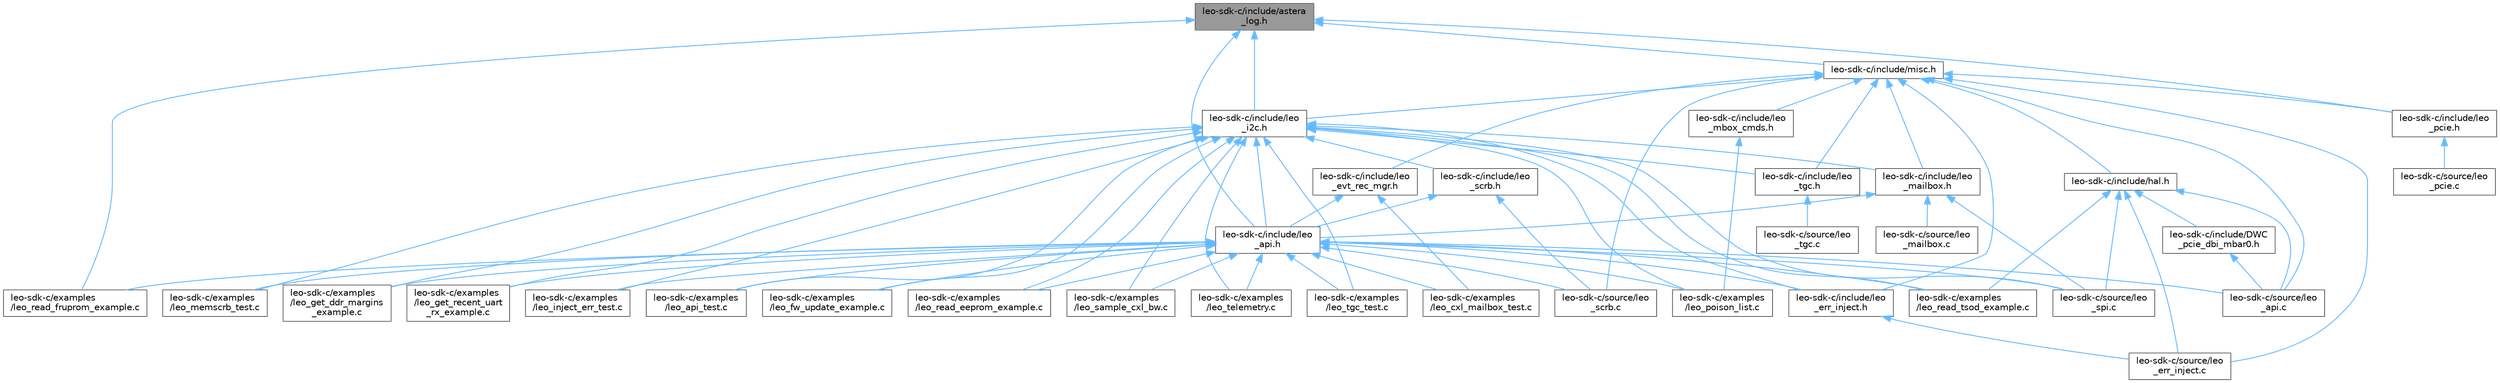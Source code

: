 digraph "leo-sdk-c/include/astera_log.h"
{
 // LATEX_PDF_SIZE
  bgcolor="transparent";
  edge [fontname=Helvetica,fontsize=10,labelfontname=Helvetica,labelfontsize=10];
  node [fontname=Helvetica,fontsize=10,shape=box,height=0.2,width=0.4];
  Node1 [label="leo-sdk-c/include/astera\l_log.h",height=0.2,width=0.4,color="gray40", fillcolor="grey60", style="filled", fontcolor="black",tooltip="Logging module for Leo."];
  Node1 -> Node2 [dir="back",color="steelblue1",style="solid"];
  Node2 [label="leo-sdk-c/examples\l/leo_read_fruprom_example.c",height=0.2,width=0.4,color="grey40", fillcolor="white", style="filled",URL="$leo__read__fruprom__example_8c.html",tooltip="api test demonstrates reading Leo FRUPROM This is recommended for:"];
  Node1 -> Node3 [dir="back",color="steelblue1",style="solid"];
  Node3 [label="leo-sdk-c/include/leo\l_api.h",height=0.2,width=0.4,color="grey40", fillcolor="white", style="filled",URL="$leo__api_8h.html",tooltip="Definition of public functions for the SDK."];
  Node3 -> Node4 [dir="back",color="steelblue1",style="solid"];
  Node4 [label="leo-sdk-c/examples\l/leo_api_test.c",height=0.2,width=0.4,color="grey40", fillcolor="white", style="filled",URL="$leo__api__test_8c.html",tooltip="api test demonstrates usage of Leo SDK API calls. This is recommended for:"];
  Node3 -> Node5 [dir="back",color="steelblue1",style="solid"];
  Node5 [label="leo-sdk-c/examples\l/leo_cxl_mailbox_test.c",height=0.2,width=0.4,color="grey40", fillcolor="white", style="filled",URL="$leo__cxl__mailbox__test_8c.html",tooltip="api test demonstrates leo CXL mailbox features. This is recommended for:"];
  Node3 -> Node6 [dir="back",color="steelblue1",style="solid"];
  Node6 [label="leo-sdk-c/examples\l/leo_fw_update_example.c",height=0.2,width=0.4,color="grey40", fillcolor="white", style="filled",URL="$leo__fw__update__example_8c.html",tooltip="Example application to perform firmware update in Leo Tunnel Mode. This is recommended for:"];
  Node3 -> Node7 [dir="back",color="steelblue1",style="solid"];
  Node7 [label="leo-sdk-c/examples\l/leo_get_ddr_margins\l_example.c",height=0.2,width=0.4,color="grey40", fillcolor="white", style="filled",URL="$leo__get__ddr__margins__example_8c.html",tooltip="api test demonstrates usage of Leo SDK API calls. This is recommended for:"];
  Node3 -> Node8 [dir="back",color="steelblue1",style="solid"];
  Node8 [label="leo-sdk-c/examples\l/leo_get_recent_uart\l_rx_example.c",height=0.2,width=0.4,color="grey40", fillcolor="white", style="filled",URL="$leo__get__recent__uart__rx__example_8c.html",tooltip="demonstrate use of leoReadEepromWord api"];
  Node3 -> Node9 [dir="back",color="steelblue1",style="solid"];
  Node9 [label="leo-sdk-c/examples\l/leo_inject_err_test.c",height=0.2,width=0.4,color="grey40", fillcolor="white", style="filled",URL="$leo__inject__err__test_8c.html",tooltip="api test demonstrates usage of Leo SDK Inject Error API calls. This is recommended for:"];
  Node3 -> Node10 [dir="back",color="steelblue1",style="solid"];
  Node10 [label="leo-sdk-c/examples\l/leo_memscrb_test.c",height=0.2,width=0.4,color="grey40", fillcolor="white", style="filled",URL="$leo__memscrb__test_8c.html",tooltip="api test demonstrates usage of Leo SDK API calls related to memory scrubbing."];
  Node3 -> Node11 [dir="back",color="steelblue1",style="solid"];
  Node11 [label="leo-sdk-c/examples\l/leo_poison_list.c",height=0.2,width=0.4,color="grey40", fillcolor="white", style="filled",URL="$leo__poison__list_8c.html",tooltip="reference demonstrates usage of mailbox commands inject, clear and get poison. This is recommended fo..."];
  Node3 -> Node12 [dir="back",color="steelblue1",style="solid"];
  Node12 [label="leo-sdk-c/examples\l/leo_read_eeprom_example.c",height=0.2,width=0.4,color="grey40", fillcolor="white", style="filled",URL="$leo__read__eeprom__example_8c.html",tooltip="demonstrate use of leoReadEepromWord api"];
  Node3 -> Node2 [dir="back",color="steelblue1",style="solid"];
  Node3 -> Node13 [dir="back",color="steelblue1",style="solid"];
  Node13 [label="leo-sdk-c/examples\l/leo_read_tsod_example.c",height=0.2,width=0.4,color="grey40", fillcolor="white", style="filled",URL="$leo__read__tsod__example_8c.html",tooltip="Read DIMM TSOD data."];
  Node3 -> Node14 [dir="back",color="steelblue1",style="solid"];
  Node14 [label="leo-sdk-c/examples\l/leo_sample_cxl_bw.c",height=0.2,width=0.4,color="grey40", fillcolor="white", style="filled",URL="$leo__sample__cxl__bw_8c.html",tooltip="check the bandwidth of CXL link"];
  Node3 -> Node15 [dir="back",color="steelblue1",style="solid"];
  Node15 [label="leo-sdk-c/examples\l/leo_telemetry.c",height=0.2,width=0.4,color="grey40", fillcolor="white", style="filled",URL="$leo__telemetry_8c.html",tooltip="reference/example to gather DDR and CXL telemetry from a Leo Device"];
  Node3 -> Node16 [dir="back",color="steelblue1",style="solid"];
  Node16 [label="leo-sdk-c/examples\l/leo_tgc_test.c",height=0.2,width=0.4,color="grey40", fillcolor="white", style="filled",URL="$leo__tgc__test_8c.html",tooltip="api test demonstrates usage of Leo SDK TGC test API calls. This is recommended for:"];
  Node3 -> Node17 [dir="back",color="steelblue1",style="solid"];
  Node17 [label="leo-sdk-c/include/leo\l_err_inject.h",height=0.2,width=0.4,color="grey40", fillcolor="white", style="filled",URL="$leo__err__inject_8h.html",tooltip="Definitions related to error inject data structure and functions."];
  Node17 -> Node18 [dir="back",color="steelblue1",style="solid"];
  Node18 [label="leo-sdk-c/source/leo\l_err_inject.c",height=0.2,width=0.4,color="grey40", fillcolor="white", style="filled",URL="$leo__err__inject_8c.html",tooltip="Implementation of public functions for the SDK err inject interface."];
  Node3 -> Node19 [dir="back",color="steelblue1",style="solid"];
  Node19 [label="leo-sdk-c/source/leo\l_api.c",height=0.2,width=0.4,color="grey40", fillcolor="white", style="filled",URL="$leo__api_8c.html",tooltip="Implementation of public functions for the SDK."];
  Node3 -> Node20 [dir="back",color="steelblue1",style="solid"];
  Node20 [label="leo-sdk-c/source/leo\l_scrb.c",height=0.2,width=0.4,color="grey40", fillcolor="white", style="filled",URL="$leo__scrb_8c.html",tooltip="Implementation of Leo memory scrubbing APIs."];
  Node3 -> Node21 [dir="back",color="steelblue1",style="solid"];
  Node21 [label="leo-sdk-c/source/leo\l_spi.c",height=0.2,width=0.4,color="grey40", fillcolor="white", style="filled",URL="$leo__spi_8c.html",tooltip="Implementation of public functions for the SDK SPI interface."];
  Node1 -> Node22 [dir="back",color="steelblue1",style="solid"];
  Node22 [label="leo-sdk-c/include/leo\l_i2c.h",height=0.2,width=0.4,color="grey40", fillcolor="white", style="filled",URL="$leo__i2c_8h.html",tooltip="Definition of I2C/SMBus types for the SDK."];
  Node22 -> Node4 [dir="back",color="steelblue1",style="solid"];
  Node22 -> Node6 [dir="back",color="steelblue1",style="solid"];
  Node22 -> Node7 [dir="back",color="steelblue1",style="solid"];
  Node22 -> Node8 [dir="back",color="steelblue1",style="solid"];
  Node22 -> Node9 [dir="back",color="steelblue1",style="solid"];
  Node22 -> Node10 [dir="back",color="steelblue1",style="solid"];
  Node22 -> Node11 [dir="back",color="steelblue1",style="solid"];
  Node22 -> Node12 [dir="back",color="steelblue1",style="solid"];
  Node22 -> Node13 [dir="back",color="steelblue1",style="solid"];
  Node22 -> Node14 [dir="back",color="steelblue1",style="solid"];
  Node22 -> Node15 [dir="back",color="steelblue1",style="solid"];
  Node22 -> Node16 [dir="back",color="steelblue1",style="solid"];
  Node22 -> Node3 [dir="back",color="steelblue1",style="solid"];
  Node22 -> Node17 [dir="back",color="steelblue1",style="solid"];
  Node22 -> Node23 [dir="back",color="steelblue1",style="solid"];
  Node23 [label="leo-sdk-c/include/leo\l_mailbox.h",height=0.2,width=0.4,color="grey40", fillcolor="white", style="filled",URL="$leo__mailbox_8h.html",tooltip="Definition of enums and structs used by the mailbox."];
  Node23 -> Node3 [dir="back",color="steelblue1",style="solid"];
  Node23 -> Node24 [dir="back",color="steelblue1",style="solid"];
  Node24 [label="leo-sdk-c/source/leo\l_mailbox.c",height=0.2,width=0.4,color="grey40", fillcolor="white", style="filled",URL="$leo__mailbox_8c.html",tooltip="Implementation of mailbox related functions for the SDK."];
  Node23 -> Node21 [dir="back",color="steelblue1",style="solid"];
  Node22 -> Node25 [dir="back",color="steelblue1",style="solid"];
  Node25 [label="leo-sdk-c/include/leo\l_scrb.h",height=0.2,width=0.4,color="grey40", fillcolor="white", style="filled",URL="$leo__scrb_8h.html",tooltip="Definitions related to DDR Scrubbing functions."];
  Node25 -> Node3 [dir="back",color="steelblue1",style="solid"];
  Node25 -> Node20 [dir="back",color="steelblue1",style="solid"];
  Node22 -> Node26 [dir="back",color="steelblue1",style="solid"];
  Node26 [label="leo-sdk-c/include/leo\l_tgc.h",height=0.2,width=0.4,color="grey40", fillcolor="white", style="filled",URL="$leo__tgc_8h.html",tooltip="Leo tgc."];
  Node26 -> Node27 [dir="back",color="steelblue1",style="solid"];
  Node27 [label="leo-sdk-c/source/leo\l_tgc.c",height=0.2,width=0.4,color="grey40", fillcolor="white", style="filled",URL="$leo__tgc_8c.html",tooltip="Implementation of TGC test."];
  Node22 -> Node21 [dir="back",color="steelblue1",style="solid"];
  Node1 -> Node28 [dir="back",color="steelblue1",style="solid"];
  Node28 [label="leo-sdk-c/include/leo\l_pcie.h",height=0.2,width=0.4,color="grey40", fillcolor="white", style="filled",URL="$leo__pcie_8h.html",tooltip="Definition of PCIe types for the SDK."];
  Node28 -> Node29 [dir="back",color="steelblue1",style="solid"];
  Node29 [label="leo-sdk-c/source/leo\l_pcie.c",height=0.2,width=0.4,color="grey40", fillcolor="white", style="filled",URL="$leo__pcie_8c.html",tooltip="Implementation of public functions for the PCIe interface."];
  Node1 -> Node30 [dir="back",color="steelblue1",style="solid"];
  Node30 [label="leo-sdk-c/include/misc.h",height=0.2,width=0.4,color="grey40", fillcolor="white", style="filled",URL="$misc_8h.html",tooltip="Header file for miscellaneous defines used in the SDK."];
  Node30 -> Node31 [dir="back",color="steelblue1",style="solid"];
  Node31 [label="leo-sdk-c/include/hal.h",height=0.2,width=0.4,color="grey40", fillcolor="white", style="filled",URL="$hal_8h.html",tooltip="Definitions related Hardware abstraction layer for Leo CPU interfaces to hardware (e...."];
  Node31 -> Node13 [dir="back",color="steelblue1",style="solid"];
  Node31 -> Node32 [dir="back",color="steelblue1",style="solid"];
  Node32 [label="leo-sdk-c/include/DWC\l_pcie_dbi_mbar0.h",height=0.2,width=0.4,color="grey40", fillcolor="white", style="filled",URL="$DWC__pcie__dbi__mbar0_8h_source.html",tooltip=" "];
  Node32 -> Node19 [dir="back",color="steelblue1",style="solid"];
  Node31 -> Node19 [dir="back",color="steelblue1",style="solid"];
  Node31 -> Node18 [dir="back",color="steelblue1",style="solid"];
  Node31 -> Node21 [dir="back",color="steelblue1",style="solid"];
  Node30 -> Node17 [dir="back",color="steelblue1",style="solid"];
  Node30 -> Node33 [dir="back",color="steelblue1",style="solid"];
  Node33 [label="leo-sdk-c/include/leo\l_evt_rec_mgr.h",height=0.2,width=0.4,color="grey40", fillcolor="white", style="filled",URL="$leo__evt__rec__mgr_8h.html",tooltip="definitions related to Leo supported CXL event log/records"];
  Node33 -> Node5 [dir="back",color="steelblue1",style="solid"];
  Node33 -> Node3 [dir="back",color="steelblue1",style="solid"];
  Node30 -> Node22 [dir="back",color="steelblue1",style="solid"];
  Node30 -> Node23 [dir="back",color="steelblue1",style="solid"];
  Node30 -> Node34 [dir="back",color="steelblue1",style="solid"];
  Node34 [label="leo-sdk-c/include/leo\l_mbox_cmds.h",height=0.2,width=0.4,color="grey40", fillcolor="white", style="filled",URL="$leo__mbox__cmds_8h.html",tooltip="Definition related to suported CXL mailbox commands."];
  Node34 -> Node11 [dir="back",color="steelblue1",style="solid"];
  Node30 -> Node28 [dir="back",color="steelblue1",style="solid"];
  Node30 -> Node26 [dir="back",color="steelblue1",style="solid"];
  Node30 -> Node19 [dir="back",color="steelblue1",style="solid"];
  Node30 -> Node18 [dir="back",color="steelblue1",style="solid"];
  Node30 -> Node20 [dir="back",color="steelblue1",style="solid"];
}
